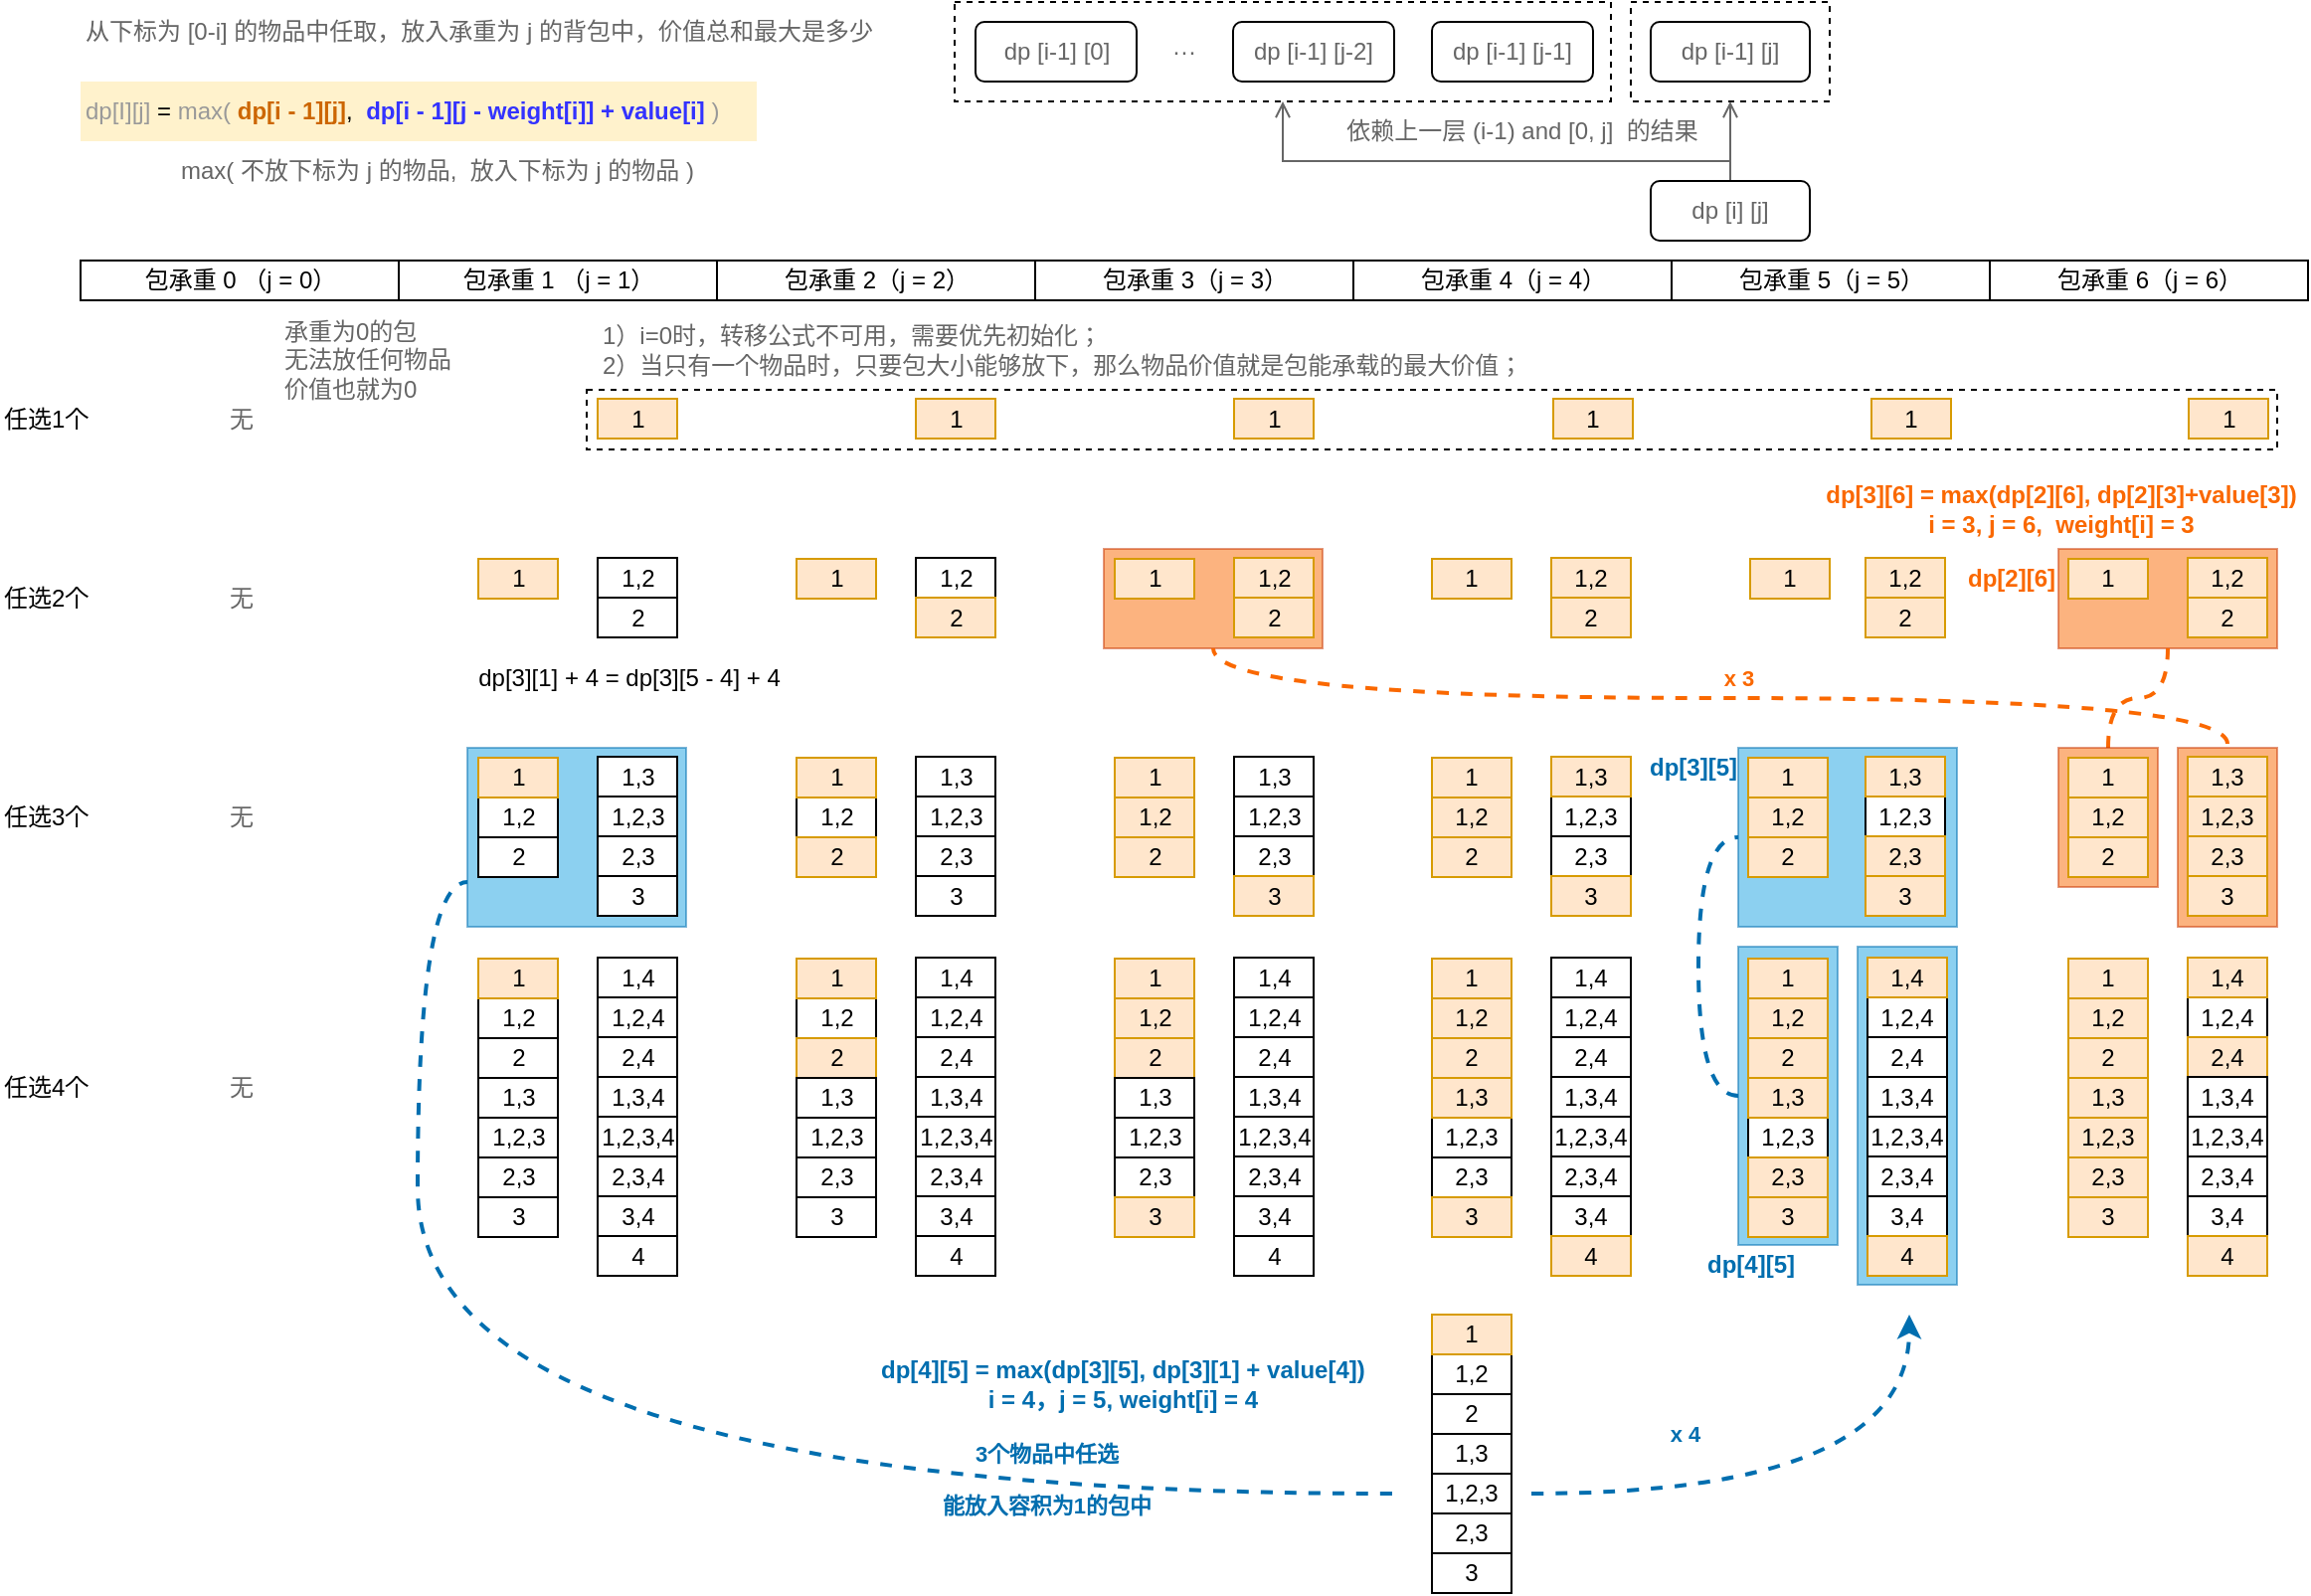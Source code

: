 <mxfile version="20.2.3" type="github">
  <diagram id="vXGA9uWDM5HRdBymqLsh" name="Page-1">
    <mxGraphModel dx="946" dy="-181" grid="1" gridSize="10" guides="1" tooltips="1" connect="1" arrows="1" fold="1" page="1" pageScale="1" pageWidth="1169" pageHeight="827" math="0" shadow="0">
      <root>
        <mxCell id="0" />
        <mxCell id="1" parent="0" />
        <mxCell id="wJCLSvOOjTZyNpcJhrDi-19" value="" style="rounded=0;whiteSpace=wrap;html=1;fontColor=#666666;fillColor=none;dashed=1;" vertex="1" parent="1">
          <mxGeometry x="820" y="840" width="100" height="50" as="geometry" />
        </mxCell>
        <mxCell id="wJCLSvOOjTZyNpcJhrDi-15" value="" style="rounded=0;whiteSpace=wrap;html=1;fontColor=#666666;fillColor=none;dashed=1;" vertex="1" parent="1">
          <mxGeometry x="480" y="840" width="330" height="50" as="geometry" />
        </mxCell>
        <mxCell id="qYEso5ZYe-UhrBeJMv3y-746" value="" style="rounded=0;whiteSpace=wrap;html=1;fillColor=#fa6800;strokeColor=#C73500;opacity=50;fontColor=#000000;" parent="1" vertex="1">
          <mxGeometry x="555" y="1115" width="110" height="50" as="geometry" />
        </mxCell>
        <mxCell id="qYEso5ZYe-UhrBeJMv3y-742" value="" style="rounded=0;whiteSpace=wrap;html=1;fillColor=#fa6800;strokeColor=#C73500;opacity=50;fontColor=#000000;" parent="1" vertex="1">
          <mxGeometry x="1035" y="1115" width="110" height="50" as="geometry" />
        </mxCell>
        <mxCell id="qYEso5ZYe-UhrBeJMv3y-739" value="" style="rounded=0;whiteSpace=wrap;html=1;fillColor=#fa6800;strokeColor=#C73500;opacity=50;fontColor=#000000;" parent="1" vertex="1">
          <mxGeometry x="1095" y="1215" width="50" height="90" as="geometry" />
        </mxCell>
        <mxCell id="qYEso5ZYe-UhrBeJMv3y-744" style="edgeStyle=orthogonalEdgeStyle;curved=1;rounded=0;orthogonalLoop=1;jettySize=auto;html=1;entryX=0.5;entryY=1;entryDx=0;entryDy=0;fontColor=#000000;strokeColor=#FA6800;strokeWidth=2;endArrow=none;endFill=0;dashed=1;" parent="1" source="qYEso5ZYe-UhrBeJMv3y-738" target="qYEso5ZYe-UhrBeJMv3y-742" edge="1">
          <mxGeometry relative="1" as="geometry" />
        </mxCell>
        <mxCell id="qYEso5ZYe-UhrBeJMv3y-738" value="" style="rounded=0;whiteSpace=wrap;html=1;fillColor=#fa6800;strokeColor=#C73500;opacity=50;fontColor=#000000;" parent="1" vertex="1">
          <mxGeometry x="1035" y="1215" width="50" height="70" as="geometry" />
        </mxCell>
        <mxCell id="qYEso5ZYe-UhrBeJMv3y-733" value="" style="rounded=0;whiteSpace=wrap;html=1;fillColor=#1ba1e2;strokeColor=#006EAF;opacity=50;fontColor=#ffffff;" parent="1" vertex="1">
          <mxGeometry x="235" y="1215" width="110" height="90" as="geometry" />
        </mxCell>
        <mxCell id="qYEso5ZYe-UhrBeJMv3y-732" value="" style="rounded=0;whiteSpace=wrap;html=1;fillColor=#1ba1e2;strokeColor=#006EAF;opacity=50;fontColor=#ffffff;" parent="1" vertex="1">
          <mxGeometry x="934" y="1315" width="50" height="170" as="geometry" />
        </mxCell>
        <mxCell id="qYEso5ZYe-UhrBeJMv3y-734" style="edgeStyle=orthogonalEdgeStyle;curved=1;rounded=0;orthogonalLoop=1;jettySize=auto;html=1;entryX=0;entryY=0.5;entryDx=0;entryDy=0;fontColor=#000000;strokeColor=#006EAF;exitX=0;exitY=0.5;exitDx=0;exitDy=0;strokeWidth=2;dashed=1;endArrow=none;endFill=0;" parent="1" source="qYEso5ZYe-UhrBeJMv3y-727" target="qYEso5ZYe-UhrBeJMv3y-726" edge="1">
          <mxGeometry relative="1" as="geometry" />
        </mxCell>
        <mxCell id="qYEso5ZYe-UhrBeJMv3y-727" value="" style="rounded=0;whiteSpace=wrap;html=1;fillColor=#1ba1e2;strokeColor=#006EAF;opacity=50;fontColor=#ffffff;" parent="1" vertex="1">
          <mxGeometry x="874" y="1315" width="50" height="150" as="geometry" />
        </mxCell>
        <mxCell id="qYEso5ZYe-UhrBeJMv3y-726" value="" style="rounded=0;whiteSpace=wrap;html=1;fillColor=#1ba1e2;strokeColor=#006EAF;opacity=50;fontColor=#ffffff;" parent="1" vertex="1">
          <mxGeometry x="874" y="1215" width="110" height="90" as="geometry" />
        </mxCell>
        <mxCell id="qYEso5ZYe-UhrBeJMv3y-509" value="1" style="rounded=0;whiteSpace=wrap;html=1;fillColor=#ffe6cc;strokeColor=#d79b00;" parent="1" vertex="1">
          <mxGeometry x="300.5" y="1039.5" width="40" height="20" as="geometry" />
        </mxCell>
        <mxCell id="qYEso5ZYe-UhrBeJMv3y-510" value="1,2" style="rounded=0;whiteSpace=wrap;html=1;" parent="1" vertex="1">
          <mxGeometry x="300.5" y="1119.5" width="40" height="20" as="geometry" />
        </mxCell>
        <mxCell id="qYEso5ZYe-UhrBeJMv3y-511" value="2" style="rounded=0;whiteSpace=wrap;html=1;" parent="1" vertex="1">
          <mxGeometry x="300.5" y="1139.5" width="40" height="20" as="geometry" />
        </mxCell>
        <mxCell id="qYEso5ZYe-UhrBeJMv3y-519" value="1" style="rounded=0;whiteSpace=wrap;html=1;fillColor=#ffe6cc;strokeColor=#d79b00;" parent="1" vertex="1">
          <mxGeometry x="240.5" y="1120" width="40" height="20" as="geometry" />
        </mxCell>
        <mxCell id="qYEso5ZYe-UhrBeJMv3y-526" value="1,2" style="rounded=0;whiteSpace=wrap;html=1;" parent="1" vertex="1">
          <mxGeometry x="240.5" y="1240" width="40" height="20" as="geometry" />
        </mxCell>
        <mxCell id="qYEso5ZYe-UhrBeJMv3y-527" value="2" style="rounded=0;whiteSpace=wrap;html=1;" parent="1" vertex="1">
          <mxGeometry x="240.5" y="1260" width="40" height="20" as="geometry" />
        </mxCell>
        <mxCell id="qYEso5ZYe-UhrBeJMv3y-528" value="1" style="rounded=0;whiteSpace=wrap;html=1;fillColor=#ffe6cc;strokeColor=#d79b00;" parent="1" vertex="1">
          <mxGeometry x="240.5" y="1220" width="40" height="20" as="geometry" />
        </mxCell>
        <mxCell id="qYEso5ZYe-UhrBeJMv3y-530" value="1,2,3" style="rounded=0;whiteSpace=wrap;html=1;" parent="1" vertex="1">
          <mxGeometry x="300.5" y="1239.5" width="40" height="20" as="geometry" />
        </mxCell>
        <mxCell id="qYEso5ZYe-UhrBeJMv3y-531" value="2,3" style="rounded=0;whiteSpace=wrap;html=1;" parent="1" vertex="1">
          <mxGeometry x="300.5" y="1259.5" width="40" height="20" as="geometry" />
        </mxCell>
        <mxCell id="qYEso5ZYe-UhrBeJMv3y-532" value="1,3" style="rounded=0;whiteSpace=wrap;html=1;" parent="1" vertex="1">
          <mxGeometry x="300.5" y="1219.5" width="40" height="20" as="geometry" />
        </mxCell>
        <mxCell id="qYEso5ZYe-UhrBeJMv3y-533" value="3" style="rounded=0;whiteSpace=wrap;html=1;" parent="1" vertex="1">
          <mxGeometry x="300.5" y="1279.5" width="40" height="20" as="geometry" />
        </mxCell>
        <mxCell id="qYEso5ZYe-UhrBeJMv3y-534" value="1,2" style="rounded=0;whiteSpace=wrap;html=1;" parent="1" vertex="1">
          <mxGeometry x="240.5" y="1341" width="40" height="20" as="geometry" />
        </mxCell>
        <mxCell id="qYEso5ZYe-UhrBeJMv3y-535" value="2" style="rounded=0;whiteSpace=wrap;html=1;" parent="1" vertex="1">
          <mxGeometry x="240.5" y="1361" width="40" height="20" as="geometry" />
        </mxCell>
        <mxCell id="qYEso5ZYe-UhrBeJMv3y-536" value="1" style="rounded=0;whiteSpace=wrap;html=1;fillColor=#ffe6cc;strokeColor=#d79b00;" parent="1" vertex="1">
          <mxGeometry x="240.5" y="1321" width="40" height="20" as="geometry" />
        </mxCell>
        <mxCell id="qYEso5ZYe-UhrBeJMv3y-537" value="1,2,3" style="rounded=0;whiteSpace=wrap;html=1;" parent="1" vertex="1">
          <mxGeometry x="240.5" y="1401" width="40" height="20" as="geometry" />
        </mxCell>
        <mxCell id="qYEso5ZYe-UhrBeJMv3y-538" value="2,3" style="rounded=0;whiteSpace=wrap;html=1;" parent="1" vertex="1">
          <mxGeometry x="240.5" y="1421" width="40" height="20" as="geometry" />
        </mxCell>
        <mxCell id="qYEso5ZYe-UhrBeJMv3y-539" value="1,3" style="rounded=0;whiteSpace=wrap;html=1;" parent="1" vertex="1">
          <mxGeometry x="240.5" y="1381" width="40" height="20" as="geometry" />
        </mxCell>
        <mxCell id="qYEso5ZYe-UhrBeJMv3y-540" value="3" style="rounded=0;whiteSpace=wrap;html=1;" parent="1" vertex="1">
          <mxGeometry x="240.5" y="1441" width="40" height="20" as="geometry" />
        </mxCell>
        <mxCell id="qYEso5ZYe-UhrBeJMv3y-541" value="1,2,4" style="rounded=0;whiteSpace=wrap;html=1;" parent="1" vertex="1">
          <mxGeometry x="300.5" y="1340.5" width="40" height="20" as="geometry" />
        </mxCell>
        <mxCell id="qYEso5ZYe-UhrBeJMv3y-542" value="2,4" style="rounded=0;whiteSpace=wrap;html=1;" parent="1" vertex="1">
          <mxGeometry x="300.5" y="1360.5" width="40" height="20" as="geometry" />
        </mxCell>
        <mxCell id="qYEso5ZYe-UhrBeJMv3y-543" value="1,4" style="rounded=0;whiteSpace=wrap;html=1;" parent="1" vertex="1">
          <mxGeometry x="300.5" y="1320.5" width="40" height="20" as="geometry" />
        </mxCell>
        <mxCell id="qYEso5ZYe-UhrBeJMv3y-544" value="1,2,3,4" style="rounded=0;whiteSpace=wrap;html=1;" parent="1" vertex="1">
          <mxGeometry x="300.5" y="1400.5" width="40" height="20" as="geometry" />
        </mxCell>
        <mxCell id="qYEso5ZYe-UhrBeJMv3y-545" value="2,3,4" style="rounded=0;whiteSpace=wrap;html=1;" parent="1" vertex="1">
          <mxGeometry x="300.5" y="1420.5" width="40" height="20" as="geometry" />
        </mxCell>
        <mxCell id="qYEso5ZYe-UhrBeJMv3y-546" value="1,3,4" style="rounded=0;whiteSpace=wrap;html=1;" parent="1" vertex="1">
          <mxGeometry x="300.5" y="1380.5" width="40" height="20" as="geometry" />
        </mxCell>
        <mxCell id="qYEso5ZYe-UhrBeJMv3y-547" value="3,4" style="rounded=0;whiteSpace=wrap;html=1;" parent="1" vertex="1">
          <mxGeometry x="300.5" y="1440.5" width="40" height="20" as="geometry" />
        </mxCell>
        <mxCell id="qYEso5ZYe-UhrBeJMv3y-548" value="4" style="rounded=0;whiteSpace=wrap;html=1;" parent="1" vertex="1">
          <mxGeometry x="300.5" y="1460.5" width="40" height="20" as="geometry" />
        </mxCell>
        <mxCell id="qYEso5ZYe-UhrBeJMv3y-549" value="1" style="rounded=0;whiteSpace=wrap;html=1;fillColor=#ffe6cc;strokeColor=#d79b00;" parent="1" vertex="1">
          <mxGeometry x="460.5" y="1039.5" width="40" height="20" as="geometry" />
        </mxCell>
        <mxCell id="qYEso5ZYe-UhrBeJMv3y-550" value="1,2" style="rounded=0;whiteSpace=wrap;html=1;" parent="1" vertex="1">
          <mxGeometry x="460.5" y="1119.5" width="40" height="20" as="geometry" />
        </mxCell>
        <mxCell id="qYEso5ZYe-UhrBeJMv3y-551" value="2" style="rounded=0;whiteSpace=wrap;html=1;fillColor=#ffe6cc;strokeColor=#d79b00;" parent="1" vertex="1">
          <mxGeometry x="460.5" y="1139.5" width="40" height="20" as="geometry" />
        </mxCell>
        <mxCell id="qYEso5ZYe-UhrBeJMv3y-552" value="1" style="rounded=0;whiteSpace=wrap;html=1;fillColor=#ffe6cc;strokeColor=#d79b00;" parent="1" vertex="1">
          <mxGeometry x="400.5" y="1120" width="40" height="20" as="geometry" />
        </mxCell>
        <mxCell id="qYEso5ZYe-UhrBeJMv3y-553" value="1,2" style="rounded=0;whiteSpace=wrap;html=1;" parent="1" vertex="1">
          <mxGeometry x="400.5" y="1240" width="40" height="20" as="geometry" />
        </mxCell>
        <mxCell id="qYEso5ZYe-UhrBeJMv3y-554" value="2" style="rounded=0;whiteSpace=wrap;html=1;fillColor=#ffe6cc;strokeColor=#d79b00;" parent="1" vertex="1">
          <mxGeometry x="400.5" y="1260" width="40" height="20" as="geometry" />
        </mxCell>
        <mxCell id="qYEso5ZYe-UhrBeJMv3y-555" value="1" style="rounded=0;whiteSpace=wrap;html=1;fillColor=#ffe6cc;strokeColor=#d79b00;" parent="1" vertex="1">
          <mxGeometry x="400.5" y="1220" width="40" height="20" as="geometry" />
        </mxCell>
        <mxCell id="qYEso5ZYe-UhrBeJMv3y-556" value="1,2,3" style="rounded=0;whiteSpace=wrap;html=1;" parent="1" vertex="1">
          <mxGeometry x="460.5" y="1239.5" width="40" height="20" as="geometry" />
        </mxCell>
        <mxCell id="qYEso5ZYe-UhrBeJMv3y-557" value="2,3" style="rounded=0;whiteSpace=wrap;html=1;" parent="1" vertex="1">
          <mxGeometry x="460.5" y="1259.5" width="40" height="20" as="geometry" />
        </mxCell>
        <mxCell id="qYEso5ZYe-UhrBeJMv3y-558" value="1,3" style="rounded=0;whiteSpace=wrap;html=1;" parent="1" vertex="1">
          <mxGeometry x="460.5" y="1219.5" width="40" height="20" as="geometry" />
        </mxCell>
        <mxCell id="qYEso5ZYe-UhrBeJMv3y-559" value="3" style="rounded=0;whiteSpace=wrap;html=1;" parent="1" vertex="1">
          <mxGeometry x="460.5" y="1279.5" width="40" height="20" as="geometry" />
        </mxCell>
        <mxCell id="qYEso5ZYe-UhrBeJMv3y-560" value="1,2" style="rounded=0;whiteSpace=wrap;html=1;" parent="1" vertex="1">
          <mxGeometry x="400.5" y="1341" width="40" height="20" as="geometry" />
        </mxCell>
        <mxCell id="qYEso5ZYe-UhrBeJMv3y-561" value="2" style="rounded=0;whiteSpace=wrap;html=1;fillColor=#ffe6cc;strokeColor=#d79b00;" parent="1" vertex="1">
          <mxGeometry x="400.5" y="1361" width="40" height="20" as="geometry" />
        </mxCell>
        <mxCell id="qYEso5ZYe-UhrBeJMv3y-562" value="1" style="rounded=0;whiteSpace=wrap;html=1;fillColor=#ffe6cc;strokeColor=#d79b00;" parent="1" vertex="1">
          <mxGeometry x="400.5" y="1321" width="40" height="20" as="geometry" />
        </mxCell>
        <mxCell id="qYEso5ZYe-UhrBeJMv3y-563" value="1,2,3" style="rounded=0;whiteSpace=wrap;html=1;" parent="1" vertex="1">
          <mxGeometry x="400.5" y="1401" width="40" height="20" as="geometry" />
        </mxCell>
        <mxCell id="qYEso5ZYe-UhrBeJMv3y-564" value="2,3" style="rounded=0;whiteSpace=wrap;html=1;" parent="1" vertex="1">
          <mxGeometry x="400.5" y="1421" width="40" height="20" as="geometry" />
        </mxCell>
        <mxCell id="qYEso5ZYe-UhrBeJMv3y-565" value="1,3" style="rounded=0;whiteSpace=wrap;html=1;" parent="1" vertex="1">
          <mxGeometry x="400.5" y="1381" width="40" height="20" as="geometry" />
        </mxCell>
        <mxCell id="qYEso5ZYe-UhrBeJMv3y-566" value="3" style="rounded=0;whiteSpace=wrap;html=1;" parent="1" vertex="1">
          <mxGeometry x="400.5" y="1441" width="40" height="20" as="geometry" />
        </mxCell>
        <mxCell id="qYEso5ZYe-UhrBeJMv3y-567" value="1,2,4" style="rounded=0;whiteSpace=wrap;html=1;" parent="1" vertex="1">
          <mxGeometry x="460.5" y="1340.5" width="40" height="20" as="geometry" />
        </mxCell>
        <mxCell id="qYEso5ZYe-UhrBeJMv3y-568" value="2,4" style="rounded=0;whiteSpace=wrap;html=1;" parent="1" vertex="1">
          <mxGeometry x="460.5" y="1360.5" width="40" height="20" as="geometry" />
        </mxCell>
        <mxCell id="qYEso5ZYe-UhrBeJMv3y-569" value="1,4" style="rounded=0;whiteSpace=wrap;html=1;" parent="1" vertex="1">
          <mxGeometry x="460.5" y="1320.5" width="40" height="20" as="geometry" />
        </mxCell>
        <mxCell id="qYEso5ZYe-UhrBeJMv3y-570" value="1,2,3,4" style="rounded=0;whiteSpace=wrap;html=1;" parent="1" vertex="1">
          <mxGeometry x="460.5" y="1400.5" width="40" height="20" as="geometry" />
        </mxCell>
        <mxCell id="qYEso5ZYe-UhrBeJMv3y-571" value="2,3,4" style="rounded=0;whiteSpace=wrap;html=1;" parent="1" vertex="1">
          <mxGeometry x="460.5" y="1420.5" width="40" height="20" as="geometry" />
        </mxCell>
        <mxCell id="qYEso5ZYe-UhrBeJMv3y-572" value="1,3,4" style="rounded=0;whiteSpace=wrap;html=1;" parent="1" vertex="1">
          <mxGeometry x="460.5" y="1380.5" width="40" height="20" as="geometry" />
        </mxCell>
        <mxCell id="qYEso5ZYe-UhrBeJMv3y-573" value="3,4" style="rounded=0;whiteSpace=wrap;html=1;" parent="1" vertex="1">
          <mxGeometry x="460.5" y="1440.5" width="40" height="20" as="geometry" />
        </mxCell>
        <mxCell id="qYEso5ZYe-UhrBeJMv3y-574" value="4" style="rounded=0;whiteSpace=wrap;html=1;" parent="1" vertex="1">
          <mxGeometry x="460.5" y="1460.5" width="40" height="20" as="geometry" />
        </mxCell>
        <mxCell id="qYEso5ZYe-UhrBeJMv3y-575" value="1" style="rounded=0;whiteSpace=wrap;html=1;fillColor=#ffe6cc;strokeColor=#d79b00;" parent="1" vertex="1">
          <mxGeometry x="620.5" y="1039.5" width="40" height="20" as="geometry" />
        </mxCell>
        <mxCell id="qYEso5ZYe-UhrBeJMv3y-576" value="1,2" style="rounded=0;whiteSpace=wrap;html=1;fillColor=#ffe6cc;strokeColor=#d79b00;" parent="1" vertex="1">
          <mxGeometry x="620.5" y="1119.5" width="40" height="20" as="geometry" />
        </mxCell>
        <mxCell id="qYEso5ZYe-UhrBeJMv3y-577" value="2" style="rounded=0;whiteSpace=wrap;html=1;fillColor=#ffe6cc;strokeColor=#d79b00;" parent="1" vertex="1">
          <mxGeometry x="620.5" y="1139.5" width="40" height="20" as="geometry" />
        </mxCell>
        <mxCell id="qYEso5ZYe-UhrBeJMv3y-578" value="1" style="rounded=0;whiteSpace=wrap;html=1;fillColor=#ffe6cc;strokeColor=#d79b00;" parent="1" vertex="1">
          <mxGeometry x="560.5" y="1120" width="40" height="20" as="geometry" />
        </mxCell>
        <mxCell id="qYEso5ZYe-UhrBeJMv3y-579" value="1,2" style="rounded=0;whiteSpace=wrap;html=1;fillColor=#ffe6cc;strokeColor=#d79b00;" parent="1" vertex="1">
          <mxGeometry x="560.5" y="1240" width="40" height="20" as="geometry" />
        </mxCell>
        <mxCell id="qYEso5ZYe-UhrBeJMv3y-580" value="2" style="rounded=0;whiteSpace=wrap;html=1;fillColor=#ffe6cc;strokeColor=#d79b00;" parent="1" vertex="1">
          <mxGeometry x="560.5" y="1260" width="40" height="20" as="geometry" />
        </mxCell>
        <mxCell id="qYEso5ZYe-UhrBeJMv3y-581" value="1" style="rounded=0;whiteSpace=wrap;html=1;fillColor=#ffe6cc;strokeColor=#d79b00;" parent="1" vertex="1">
          <mxGeometry x="560.5" y="1220" width="40" height="20" as="geometry" />
        </mxCell>
        <mxCell id="qYEso5ZYe-UhrBeJMv3y-582" value="1,2,3" style="rounded=0;whiteSpace=wrap;html=1;" parent="1" vertex="1">
          <mxGeometry x="620.5" y="1239.5" width="40" height="20" as="geometry" />
        </mxCell>
        <mxCell id="qYEso5ZYe-UhrBeJMv3y-583" value="2,3" style="rounded=0;whiteSpace=wrap;html=1;" parent="1" vertex="1">
          <mxGeometry x="620.5" y="1259.5" width="40" height="20" as="geometry" />
        </mxCell>
        <mxCell id="qYEso5ZYe-UhrBeJMv3y-584" value="1,3" style="rounded=0;whiteSpace=wrap;html=1;" parent="1" vertex="1">
          <mxGeometry x="620.5" y="1219.5" width="40" height="20" as="geometry" />
        </mxCell>
        <mxCell id="qYEso5ZYe-UhrBeJMv3y-585" value="3" style="rounded=0;whiteSpace=wrap;html=1;fillColor=#ffe6cc;strokeColor=#d79b00;" parent="1" vertex="1">
          <mxGeometry x="620.5" y="1279.5" width="40" height="20" as="geometry" />
        </mxCell>
        <mxCell id="qYEso5ZYe-UhrBeJMv3y-586" value="1,2" style="rounded=0;whiteSpace=wrap;html=1;fillColor=#ffe6cc;strokeColor=#d79b00;" parent="1" vertex="1">
          <mxGeometry x="560.5" y="1341" width="40" height="20" as="geometry" />
        </mxCell>
        <mxCell id="qYEso5ZYe-UhrBeJMv3y-587" value="2" style="rounded=0;whiteSpace=wrap;html=1;fillColor=#ffe6cc;strokeColor=#d79b00;" parent="1" vertex="1">
          <mxGeometry x="560.5" y="1361" width="40" height="20" as="geometry" />
        </mxCell>
        <mxCell id="qYEso5ZYe-UhrBeJMv3y-588" value="1" style="rounded=0;whiteSpace=wrap;html=1;fillColor=#ffe6cc;strokeColor=#d79b00;" parent="1" vertex="1">
          <mxGeometry x="560.5" y="1321" width="40" height="20" as="geometry" />
        </mxCell>
        <mxCell id="qYEso5ZYe-UhrBeJMv3y-589" value="1,2,3" style="rounded=0;whiteSpace=wrap;html=1;" parent="1" vertex="1">
          <mxGeometry x="560.5" y="1401" width="40" height="20" as="geometry" />
        </mxCell>
        <mxCell id="qYEso5ZYe-UhrBeJMv3y-590" value="2,3" style="rounded=0;whiteSpace=wrap;html=1;" parent="1" vertex="1">
          <mxGeometry x="560.5" y="1421" width="40" height="20" as="geometry" />
        </mxCell>
        <mxCell id="qYEso5ZYe-UhrBeJMv3y-591" value="1,3" style="rounded=0;whiteSpace=wrap;html=1;" parent="1" vertex="1">
          <mxGeometry x="560.5" y="1381" width="40" height="20" as="geometry" />
        </mxCell>
        <mxCell id="qYEso5ZYe-UhrBeJMv3y-592" value="3" style="rounded=0;whiteSpace=wrap;html=1;fillColor=#ffe6cc;strokeColor=#d79b00;" parent="1" vertex="1">
          <mxGeometry x="560.5" y="1441" width="40" height="20" as="geometry" />
        </mxCell>
        <mxCell id="qYEso5ZYe-UhrBeJMv3y-593" value="1,2,4" style="rounded=0;whiteSpace=wrap;html=1;" parent="1" vertex="1">
          <mxGeometry x="620.5" y="1340.5" width="40" height="20" as="geometry" />
        </mxCell>
        <mxCell id="qYEso5ZYe-UhrBeJMv3y-594" value="2,4" style="rounded=0;whiteSpace=wrap;html=1;" parent="1" vertex="1">
          <mxGeometry x="620.5" y="1360.5" width="40" height="20" as="geometry" />
        </mxCell>
        <mxCell id="qYEso5ZYe-UhrBeJMv3y-595" value="1,4" style="rounded=0;whiteSpace=wrap;html=1;" parent="1" vertex="1">
          <mxGeometry x="620.5" y="1320.5" width="40" height="20" as="geometry" />
        </mxCell>
        <mxCell id="qYEso5ZYe-UhrBeJMv3y-596" value="1,2,3,4" style="rounded=0;whiteSpace=wrap;html=1;" parent="1" vertex="1">
          <mxGeometry x="620.5" y="1400.5" width="40" height="20" as="geometry" />
        </mxCell>
        <mxCell id="qYEso5ZYe-UhrBeJMv3y-597" value="2,3,4" style="rounded=0;whiteSpace=wrap;html=1;" parent="1" vertex="1">
          <mxGeometry x="620.5" y="1420.5" width="40" height="20" as="geometry" />
        </mxCell>
        <mxCell id="qYEso5ZYe-UhrBeJMv3y-598" value="1,3,4" style="rounded=0;whiteSpace=wrap;html=1;" parent="1" vertex="1">
          <mxGeometry x="620.5" y="1380.5" width="40" height="20" as="geometry" />
        </mxCell>
        <mxCell id="qYEso5ZYe-UhrBeJMv3y-599" value="3,4" style="rounded=0;whiteSpace=wrap;html=1;" parent="1" vertex="1">
          <mxGeometry x="620.5" y="1440.5" width="40" height="20" as="geometry" />
        </mxCell>
        <mxCell id="qYEso5ZYe-UhrBeJMv3y-600" value="4" style="rounded=0;whiteSpace=wrap;html=1;" parent="1" vertex="1">
          <mxGeometry x="620.5" y="1460.5" width="40" height="20" as="geometry" />
        </mxCell>
        <mxCell id="qYEso5ZYe-UhrBeJMv3y-601" value="1" style="rounded=0;whiteSpace=wrap;html=1;fillColor=#ffe6cc;strokeColor=#d79b00;" parent="1" vertex="1">
          <mxGeometry x="781" y="1039.5" width="40" height="20" as="geometry" />
        </mxCell>
        <mxCell id="qYEso5ZYe-UhrBeJMv3y-602" value="1,2" style="rounded=0;whiteSpace=wrap;html=1;fillColor=#ffe6cc;strokeColor=#d79b00;" parent="1" vertex="1">
          <mxGeometry x="780" y="1119.5" width="40" height="20" as="geometry" />
        </mxCell>
        <mxCell id="qYEso5ZYe-UhrBeJMv3y-603" value="2" style="rounded=0;whiteSpace=wrap;html=1;fillColor=#ffe6cc;strokeColor=#d79b00;" parent="1" vertex="1">
          <mxGeometry x="780" y="1139.5" width="40" height="20" as="geometry" />
        </mxCell>
        <mxCell id="qYEso5ZYe-UhrBeJMv3y-604" value="1" style="rounded=0;whiteSpace=wrap;html=1;fillColor=#ffe6cc;strokeColor=#d79b00;" parent="1" vertex="1">
          <mxGeometry x="720" y="1120" width="40" height="20" as="geometry" />
        </mxCell>
        <mxCell id="qYEso5ZYe-UhrBeJMv3y-605" value="1,2" style="rounded=0;whiteSpace=wrap;html=1;fillColor=#ffe6cc;strokeColor=#d79b00;" parent="1" vertex="1">
          <mxGeometry x="720" y="1240" width="40" height="20" as="geometry" />
        </mxCell>
        <mxCell id="qYEso5ZYe-UhrBeJMv3y-606" value="2" style="rounded=0;whiteSpace=wrap;html=1;fillColor=#ffe6cc;strokeColor=#d79b00;" parent="1" vertex="1">
          <mxGeometry x="720" y="1260" width="40" height="20" as="geometry" />
        </mxCell>
        <mxCell id="qYEso5ZYe-UhrBeJMv3y-607" value="1" style="rounded=0;whiteSpace=wrap;html=1;fillColor=#ffe6cc;strokeColor=#d79b00;" parent="1" vertex="1">
          <mxGeometry x="720" y="1220" width="40" height="20" as="geometry" />
        </mxCell>
        <mxCell id="qYEso5ZYe-UhrBeJMv3y-608" value="1,2,3" style="rounded=0;whiteSpace=wrap;html=1;" parent="1" vertex="1">
          <mxGeometry x="780" y="1239.5" width="40" height="20" as="geometry" />
        </mxCell>
        <mxCell id="qYEso5ZYe-UhrBeJMv3y-609" value="2,3" style="rounded=0;whiteSpace=wrap;html=1;" parent="1" vertex="1">
          <mxGeometry x="780" y="1259.5" width="40" height="20" as="geometry" />
        </mxCell>
        <mxCell id="qYEso5ZYe-UhrBeJMv3y-610" value="1,3" style="rounded=0;whiteSpace=wrap;html=1;fillColor=#ffe6cc;strokeColor=#d79b00;" parent="1" vertex="1">
          <mxGeometry x="780" y="1219.5" width="40" height="20" as="geometry" />
        </mxCell>
        <mxCell id="qYEso5ZYe-UhrBeJMv3y-611" value="3" style="rounded=0;whiteSpace=wrap;html=1;fillColor=#ffe6cc;strokeColor=#d79b00;" parent="1" vertex="1">
          <mxGeometry x="780" y="1279.5" width="40" height="20" as="geometry" />
        </mxCell>
        <mxCell id="qYEso5ZYe-UhrBeJMv3y-612" value="1,2" style="rounded=0;whiteSpace=wrap;html=1;fillColor=#ffe6cc;strokeColor=#d79b00;" parent="1" vertex="1">
          <mxGeometry x="720" y="1341" width="40" height="20" as="geometry" />
        </mxCell>
        <mxCell id="qYEso5ZYe-UhrBeJMv3y-613" value="2" style="rounded=0;whiteSpace=wrap;html=1;fillColor=#ffe6cc;strokeColor=#d79b00;" parent="1" vertex="1">
          <mxGeometry x="720" y="1361" width="40" height="20" as="geometry" />
        </mxCell>
        <mxCell id="qYEso5ZYe-UhrBeJMv3y-614" value="1" style="rounded=0;whiteSpace=wrap;html=1;fillColor=#ffe6cc;strokeColor=#d79b00;" parent="1" vertex="1">
          <mxGeometry x="720" y="1321" width="40" height="20" as="geometry" />
        </mxCell>
        <mxCell id="qYEso5ZYe-UhrBeJMv3y-615" value="1,2,3" style="rounded=0;whiteSpace=wrap;html=1;" parent="1" vertex="1">
          <mxGeometry x="720" y="1401" width="40" height="20" as="geometry" />
        </mxCell>
        <mxCell id="qYEso5ZYe-UhrBeJMv3y-616" value="2,3" style="rounded=0;whiteSpace=wrap;html=1;" parent="1" vertex="1">
          <mxGeometry x="720" y="1421" width="40" height="20" as="geometry" />
        </mxCell>
        <mxCell id="qYEso5ZYe-UhrBeJMv3y-617" value="1,3" style="rounded=0;whiteSpace=wrap;html=1;fillColor=#ffe6cc;strokeColor=#d79b00;" parent="1" vertex="1">
          <mxGeometry x="720" y="1381" width="40" height="20" as="geometry" />
        </mxCell>
        <mxCell id="qYEso5ZYe-UhrBeJMv3y-618" value="3" style="rounded=0;whiteSpace=wrap;html=1;fillColor=#ffe6cc;strokeColor=#d79b00;" parent="1" vertex="1">
          <mxGeometry x="720" y="1441" width="40" height="20" as="geometry" />
        </mxCell>
        <mxCell id="qYEso5ZYe-UhrBeJMv3y-619" value="1,2,4" style="rounded=0;whiteSpace=wrap;html=1;" parent="1" vertex="1">
          <mxGeometry x="780" y="1340.5" width="40" height="20" as="geometry" />
        </mxCell>
        <mxCell id="qYEso5ZYe-UhrBeJMv3y-620" value="2,4" style="rounded=0;whiteSpace=wrap;html=1;" parent="1" vertex="1">
          <mxGeometry x="780" y="1360.5" width="40" height="20" as="geometry" />
        </mxCell>
        <mxCell id="qYEso5ZYe-UhrBeJMv3y-621" value="1,4" style="rounded=0;whiteSpace=wrap;html=1;" parent="1" vertex="1">
          <mxGeometry x="780" y="1320.5" width="40" height="20" as="geometry" />
        </mxCell>
        <mxCell id="qYEso5ZYe-UhrBeJMv3y-622" value="1,2,3,4" style="rounded=0;whiteSpace=wrap;html=1;" parent="1" vertex="1">
          <mxGeometry x="780" y="1400.5" width="40" height="20" as="geometry" />
        </mxCell>
        <mxCell id="qYEso5ZYe-UhrBeJMv3y-623" value="2,3,4" style="rounded=0;whiteSpace=wrap;html=1;" parent="1" vertex="1">
          <mxGeometry x="780" y="1420.5" width="40" height="20" as="geometry" />
        </mxCell>
        <mxCell id="qYEso5ZYe-UhrBeJMv3y-624" value="1,3,4" style="rounded=0;whiteSpace=wrap;html=1;" parent="1" vertex="1">
          <mxGeometry x="780" y="1380.5" width="40" height="20" as="geometry" />
        </mxCell>
        <mxCell id="qYEso5ZYe-UhrBeJMv3y-625" value="3,4" style="rounded=0;whiteSpace=wrap;html=1;" parent="1" vertex="1">
          <mxGeometry x="780" y="1440.5" width="40" height="20" as="geometry" />
        </mxCell>
        <mxCell id="qYEso5ZYe-UhrBeJMv3y-626" value="4" style="rounded=0;whiteSpace=wrap;html=1;fillColor=#ffe6cc;strokeColor=#d79b00;" parent="1" vertex="1">
          <mxGeometry x="780" y="1460.5" width="40" height="20" as="geometry" />
        </mxCell>
        <mxCell id="qYEso5ZYe-UhrBeJMv3y-627" value="1" style="rounded=0;whiteSpace=wrap;html=1;fillColor=#ffe6cc;strokeColor=#d79b00;" parent="1" vertex="1">
          <mxGeometry x="941" y="1039.5" width="40" height="20" as="geometry" />
        </mxCell>
        <mxCell id="qYEso5ZYe-UhrBeJMv3y-628" value="1,2" style="rounded=0;whiteSpace=wrap;html=1;fillColor=#ffe6cc;strokeColor=#d79b00;" parent="1" vertex="1">
          <mxGeometry x="938" y="1119.5" width="40" height="20" as="geometry" />
        </mxCell>
        <mxCell id="qYEso5ZYe-UhrBeJMv3y-629" value="2" style="rounded=0;whiteSpace=wrap;html=1;fillColor=#ffe6cc;strokeColor=#d79b00;" parent="1" vertex="1">
          <mxGeometry x="938" y="1139.5" width="40" height="20" as="geometry" />
        </mxCell>
        <mxCell id="qYEso5ZYe-UhrBeJMv3y-630" value="1" style="rounded=0;whiteSpace=wrap;html=1;fillColor=#ffe6cc;strokeColor=#d79b00;" parent="1" vertex="1">
          <mxGeometry x="880" y="1120" width="40" height="20" as="geometry" />
        </mxCell>
        <mxCell id="qYEso5ZYe-UhrBeJMv3y-631" value="1,2" style="rounded=0;whiteSpace=wrap;html=1;fillColor=#ffe6cc;strokeColor=#d79b00;" parent="1" vertex="1">
          <mxGeometry x="879" y="1240" width="40" height="20" as="geometry" />
        </mxCell>
        <mxCell id="qYEso5ZYe-UhrBeJMv3y-632" value="2" style="rounded=0;whiteSpace=wrap;html=1;fillColor=#ffe6cc;strokeColor=#d79b00;" parent="1" vertex="1">
          <mxGeometry x="879" y="1260" width="40" height="20" as="geometry" />
        </mxCell>
        <mxCell id="qYEso5ZYe-UhrBeJMv3y-633" value="1" style="rounded=0;whiteSpace=wrap;html=1;fillColor=#ffe6cc;strokeColor=#d79b00;" parent="1" vertex="1">
          <mxGeometry x="879" y="1220" width="40" height="20" as="geometry" />
        </mxCell>
        <mxCell id="qYEso5ZYe-UhrBeJMv3y-634" value="1,2,3" style="rounded=0;whiteSpace=wrap;html=1;" parent="1" vertex="1">
          <mxGeometry x="938" y="1239.5" width="40" height="20" as="geometry" />
        </mxCell>
        <mxCell id="qYEso5ZYe-UhrBeJMv3y-635" value="2,3" style="rounded=0;whiteSpace=wrap;html=1;fillColor=#ffe6cc;strokeColor=#d79b00;" parent="1" vertex="1">
          <mxGeometry x="938" y="1259.5" width="40" height="20" as="geometry" />
        </mxCell>
        <mxCell id="qYEso5ZYe-UhrBeJMv3y-636" value="1,3" style="rounded=0;whiteSpace=wrap;html=1;fillColor=#ffe6cc;strokeColor=#d79b00;" parent="1" vertex="1">
          <mxGeometry x="938" y="1219.5" width="40" height="20" as="geometry" />
        </mxCell>
        <mxCell id="qYEso5ZYe-UhrBeJMv3y-637" value="3" style="rounded=0;whiteSpace=wrap;html=1;fillColor=#ffe6cc;strokeColor=#d79b00;" parent="1" vertex="1">
          <mxGeometry x="938" y="1279.5" width="40" height="20" as="geometry" />
        </mxCell>
        <mxCell id="qYEso5ZYe-UhrBeJMv3y-638" value="1,2" style="rounded=0;whiteSpace=wrap;html=1;fillColor=#ffe6cc;strokeColor=#d79b00;" parent="1" vertex="1">
          <mxGeometry x="879" y="1341" width="40" height="20" as="geometry" />
        </mxCell>
        <mxCell id="qYEso5ZYe-UhrBeJMv3y-639" value="2" style="rounded=0;whiteSpace=wrap;html=1;fillColor=#ffe6cc;strokeColor=#d79b00;" parent="1" vertex="1">
          <mxGeometry x="879" y="1361" width="40" height="20" as="geometry" />
        </mxCell>
        <mxCell id="qYEso5ZYe-UhrBeJMv3y-640" value="1" style="rounded=0;whiteSpace=wrap;html=1;fillColor=#ffe6cc;strokeColor=#d79b00;" parent="1" vertex="1">
          <mxGeometry x="879" y="1321" width="40" height="20" as="geometry" />
        </mxCell>
        <mxCell id="qYEso5ZYe-UhrBeJMv3y-641" value="1,2,3" style="rounded=0;whiteSpace=wrap;html=1;" parent="1" vertex="1">
          <mxGeometry x="879" y="1401" width="40" height="20" as="geometry" />
        </mxCell>
        <mxCell id="qYEso5ZYe-UhrBeJMv3y-642" value="2,3" style="rounded=0;whiteSpace=wrap;html=1;fillColor=#ffe6cc;strokeColor=#d79b00;" parent="1" vertex="1">
          <mxGeometry x="879" y="1421" width="40" height="20" as="geometry" />
        </mxCell>
        <mxCell id="qYEso5ZYe-UhrBeJMv3y-643" value="1,3" style="rounded=0;whiteSpace=wrap;html=1;fillColor=#ffe6cc;strokeColor=#d79b00;" parent="1" vertex="1">
          <mxGeometry x="879" y="1381" width="40" height="20" as="geometry" />
        </mxCell>
        <mxCell id="qYEso5ZYe-UhrBeJMv3y-644" value="3" style="rounded=0;whiteSpace=wrap;html=1;fillColor=#ffe6cc;strokeColor=#d79b00;" parent="1" vertex="1">
          <mxGeometry x="879" y="1441" width="40" height="20" as="geometry" />
        </mxCell>
        <mxCell id="qYEso5ZYe-UhrBeJMv3y-645" value="1,2,4" style="rounded=0;whiteSpace=wrap;html=1;" parent="1" vertex="1">
          <mxGeometry x="939" y="1340.5" width="40" height="20" as="geometry" />
        </mxCell>
        <mxCell id="qYEso5ZYe-UhrBeJMv3y-646" value="2,4" style="rounded=0;whiteSpace=wrap;html=1;" parent="1" vertex="1">
          <mxGeometry x="939" y="1360.5" width="40" height="20" as="geometry" />
        </mxCell>
        <mxCell id="qYEso5ZYe-UhrBeJMv3y-647" value="1,4" style="rounded=0;whiteSpace=wrap;html=1;fillColor=#ffe6cc;strokeColor=#d79b00;" parent="1" vertex="1">
          <mxGeometry x="939" y="1320.5" width="40" height="20" as="geometry" />
        </mxCell>
        <mxCell id="qYEso5ZYe-UhrBeJMv3y-648" value="1,2,3,4" style="rounded=0;whiteSpace=wrap;html=1;" parent="1" vertex="1">
          <mxGeometry x="939" y="1400.5" width="40" height="20" as="geometry" />
        </mxCell>
        <mxCell id="qYEso5ZYe-UhrBeJMv3y-649" value="2,3,4" style="rounded=0;whiteSpace=wrap;html=1;" parent="1" vertex="1">
          <mxGeometry x="939" y="1420.5" width="40" height="20" as="geometry" />
        </mxCell>
        <mxCell id="qYEso5ZYe-UhrBeJMv3y-650" value="1,3,4" style="rounded=0;whiteSpace=wrap;html=1;" parent="1" vertex="1">
          <mxGeometry x="939" y="1380.5" width="40" height="20" as="geometry" />
        </mxCell>
        <mxCell id="qYEso5ZYe-UhrBeJMv3y-651" value="3,4" style="rounded=0;whiteSpace=wrap;html=1;" parent="1" vertex="1">
          <mxGeometry x="939" y="1440.5" width="40" height="20" as="geometry" />
        </mxCell>
        <mxCell id="qYEso5ZYe-UhrBeJMv3y-652" value="4" style="rounded=0;whiteSpace=wrap;html=1;fillColor=#ffe6cc;strokeColor=#d79b00;" parent="1" vertex="1">
          <mxGeometry x="939" y="1460.5" width="40" height="20" as="geometry" />
        </mxCell>
        <mxCell id="qYEso5ZYe-UhrBeJMv3y-653" value="包承重 1 （j = 1）" style="rounded=0;whiteSpace=wrap;html=1;" parent="1" vertex="1">
          <mxGeometry x="200.5" y="970" width="160" height="20" as="geometry" />
        </mxCell>
        <mxCell id="qYEso5ZYe-UhrBeJMv3y-654" value="包承重 2（j = 2）" style="rounded=0;whiteSpace=wrap;html=1;" parent="1" vertex="1">
          <mxGeometry x="360.5" y="970" width="160" height="20" as="geometry" />
        </mxCell>
        <mxCell id="qYEso5ZYe-UhrBeJMv3y-655" value="包承重 3（j = 3）" style="rounded=0;whiteSpace=wrap;html=1;" parent="1" vertex="1">
          <mxGeometry x="520.5" y="970" width="160" height="20" as="geometry" />
        </mxCell>
        <mxCell id="qYEso5ZYe-UhrBeJMv3y-656" value="包承重 4（j = 4）" style="rounded=0;whiteSpace=wrap;html=1;" parent="1" vertex="1">
          <mxGeometry x="680.5" y="970" width="160" height="20" as="geometry" />
        </mxCell>
        <mxCell id="qYEso5ZYe-UhrBeJMv3y-657" value="包承重 5（j = 5）" style="rounded=0;whiteSpace=wrap;html=1;" parent="1" vertex="1">
          <mxGeometry x="840.5" y="970" width="160" height="20" as="geometry" />
        </mxCell>
        <mxCell id="qYEso5ZYe-UhrBeJMv3y-658" value="包承重 6（j = 6）" style="rounded=0;whiteSpace=wrap;html=1;" parent="1" vertex="1">
          <mxGeometry x="1000.5" y="970" width="160" height="20" as="geometry" />
        </mxCell>
        <mxCell id="qYEso5ZYe-UhrBeJMv3y-659" value="1" style="rounded=0;whiteSpace=wrap;html=1;fillColor=#ffe6cc;strokeColor=#d79b00;" parent="1" vertex="1">
          <mxGeometry x="1100.5" y="1039.5" width="40" height="20" as="geometry" />
        </mxCell>
        <mxCell id="qYEso5ZYe-UhrBeJMv3y-660" value="1,2" style="rounded=0;whiteSpace=wrap;html=1;fillColor=#ffe6cc;strokeColor=#d79b00;" parent="1" vertex="1">
          <mxGeometry x="1100" y="1119.5" width="40" height="20" as="geometry" />
        </mxCell>
        <mxCell id="qYEso5ZYe-UhrBeJMv3y-661" value="2" style="rounded=0;whiteSpace=wrap;html=1;fillColor=#ffe6cc;strokeColor=#d79b00;" parent="1" vertex="1">
          <mxGeometry x="1100" y="1139.5" width="40" height="20" as="geometry" />
        </mxCell>
        <mxCell id="qYEso5ZYe-UhrBeJMv3y-662" value="1" style="rounded=0;whiteSpace=wrap;html=1;fillColor=#ffe6cc;strokeColor=#d79b00;" parent="1" vertex="1">
          <mxGeometry x="1040" y="1120" width="40" height="20" as="geometry" />
        </mxCell>
        <mxCell id="qYEso5ZYe-UhrBeJMv3y-663" value="1,2" style="rounded=0;whiteSpace=wrap;html=1;fillColor=#ffe6cc;strokeColor=#d79b00;" parent="1" vertex="1">
          <mxGeometry x="1040" y="1240" width="40" height="20" as="geometry" />
        </mxCell>
        <mxCell id="qYEso5ZYe-UhrBeJMv3y-664" value="2" style="rounded=0;whiteSpace=wrap;html=1;fillColor=#ffe6cc;strokeColor=#d79b00;" parent="1" vertex="1">
          <mxGeometry x="1040" y="1260" width="40" height="20" as="geometry" />
        </mxCell>
        <mxCell id="qYEso5ZYe-UhrBeJMv3y-665" value="1" style="rounded=0;whiteSpace=wrap;html=1;fillColor=#ffe6cc;strokeColor=#d79b00;" parent="1" vertex="1">
          <mxGeometry x="1040" y="1220" width="40" height="20" as="geometry" />
        </mxCell>
        <mxCell id="qYEso5ZYe-UhrBeJMv3y-747" style="edgeStyle=orthogonalEdgeStyle;curved=1;rounded=0;orthogonalLoop=1;jettySize=auto;html=1;entryX=0.5;entryY=1;entryDx=0;entryDy=0;fontColor=#000000;strokeColor=#FA6800;dashed=1;endArrow=none;endFill=0;strokeWidth=2;" parent="1" target="qYEso5ZYe-UhrBeJMv3y-746" edge="1">
          <mxGeometry relative="1" as="geometry">
            <mxPoint x="1120" y="1213" as="sourcePoint" />
            <Array as="points">
              <mxPoint x="1120" y="1190" />
              <mxPoint x="610" y="1190" />
            </Array>
          </mxGeometry>
        </mxCell>
        <mxCell id="qYEso5ZYe-UhrBeJMv3y-748" value="x 3" style="edgeLabel;html=1;align=center;verticalAlign=middle;resizable=0;points=[];fontColor=#FA6800;fontStyle=1" parent="qYEso5ZYe-UhrBeJMv3y-747" vertex="1" connectable="0">
          <mxGeometry x="-0.032" y="-3" relative="1" as="geometry">
            <mxPoint x="1" y="-7" as="offset" />
          </mxGeometry>
        </mxCell>
        <mxCell id="qYEso5ZYe-UhrBeJMv3y-666" value="1,2,3" style="rounded=0;whiteSpace=wrap;html=1;fillColor=#ffe6cc;strokeColor=#d79b00;" parent="1" vertex="1">
          <mxGeometry x="1100" y="1239.5" width="40" height="20" as="geometry" />
        </mxCell>
        <mxCell id="qYEso5ZYe-UhrBeJMv3y-667" value="2,3" style="rounded=0;whiteSpace=wrap;html=1;fillColor=#ffe6cc;strokeColor=#d79b00;" parent="1" vertex="1">
          <mxGeometry x="1100" y="1259.5" width="40" height="20" as="geometry" />
        </mxCell>
        <mxCell id="qYEso5ZYe-UhrBeJMv3y-668" value="1,3" style="rounded=0;whiteSpace=wrap;html=1;fillColor=#ffe6cc;strokeColor=#d79b00;" parent="1" vertex="1">
          <mxGeometry x="1100" y="1219.5" width="40" height="20" as="geometry" />
        </mxCell>
        <mxCell id="qYEso5ZYe-UhrBeJMv3y-669" value="3" style="rounded=0;whiteSpace=wrap;html=1;fillColor=#ffe6cc;strokeColor=#d79b00;" parent="1" vertex="1">
          <mxGeometry x="1100" y="1279.5" width="40" height="20" as="geometry" />
        </mxCell>
        <mxCell id="qYEso5ZYe-UhrBeJMv3y-670" value="1,2" style="rounded=0;whiteSpace=wrap;html=1;fillColor=#ffe6cc;strokeColor=#d79b00;" parent="1" vertex="1">
          <mxGeometry x="1040" y="1341" width="40" height="20" as="geometry" />
        </mxCell>
        <mxCell id="qYEso5ZYe-UhrBeJMv3y-671" value="2" style="rounded=0;whiteSpace=wrap;html=1;fillColor=#ffe6cc;strokeColor=#d79b00;" parent="1" vertex="1">
          <mxGeometry x="1040" y="1361" width="40" height="20" as="geometry" />
        </mxCell>
        <mxCell id="qYEso5ZYe-UhrBeJMv3y-672" value="1" style="rounded=0;whiteSpace=wrap;html=1;fillColor=#ffe6cc;strokeColor=#d79b00;" parent="1" vertex="1">
          <mxGeometry x="1040" y="1321" width="40" height="20" as="geometry" />
        </mxCell>
        <mxCell id="qYEso5ZYe-UhrBeJMv3y-673" value="1,2,3" style="rounded=0;whiteSpace=wrap;html=1;fillColor=#ffe6cc;strokeColor=#d79b00;" parent="1" vertex="1">
          <mxGeometry x="1040" y="1401" width="40" height="20" as="geometry" />
        </mxCell>
        <mxCell id="qYEso5ZYe-UhrBeJMv3y-674" value="2,3" style="rounded=0;whiteSpace=wrap;html=1;fillColor=#ffe6cc;strokeColor=#d79b00;" parent="1" vertex="1">
          <mxGeometry x="1040" y="1421" width="40" height="20" as="geometry" />
        </mxCell>
        <mxCell id="qYEso5ZYe-UhrBeJMv3y-675" value="1,3" style="rounded=0;whiteSpace=wrap;html=1;fillColor=#ffe6cc;strokeColor=#d79b00;" parent="1" vertex="1">
          <mxGeometry x="1040" y="1381" width="40" height="20" as="geometry" />
        </mxCell>
        <mxCell id="qYEso5ZYe-UhrBeJMv3y-676" value="3" style="rounded=0;whiteSpace=wrap;html=1;fillColor=#ffe6cc;strokeColor=#d79b00;" parent="1" vertex="1">
          <mxGeometry x="1040" y="1441" width="40" height="20" as="geometry" />
        </mxCell>
        <mxCell id="qYEso5ZYe-UhrBeJMv3y-677" value="1,2,4" style="rounded=0;whiteSpace=wrap;html=1;" parent="1" vertex="1">
          <mxGeometry x="1100" y="1340.5" width="40" height="20" as="geometry" />
        </mxCell>
        <mxCell id="qYEso5ZYe-UhrBeJMv3y-678" value="2,4" style="rounded=0;whiteSpace=wrap;html=1;fillColor=#ffe6cc;strokeColor=#d79b00;" parent="1" vertex="1">
          <mxGeometry x="1100" y="1360.5" width="40" height="20" as="geometry" />
        </mxCell>
        <mxCell id="qYEso5ZYe-UhrBeJMv3y-679" value="1,4" style="rounded=0;whiteSpace=wrap;html=1;fillColor=#ffe6cc;strokeColor=#d79b00;" parent="1" vertex="1">
          <mxGeometry x="1100" y="1320.5" width="40" height="20" as="geometry" />
        </mxCell>
        <mxCell id="qYEso5ZYe-UhrBeJMv3y-680" value="1,2,3,4" style="rounded=0;whiteSpace=wrap;html=1;" parent="1" vertex="1">
          <mxGeometry x="1100" y="1400.5" width="40" height="20" as="geometry" />
        </mxCell>
        <mxCell id="qYEso5ZYe-UhrBeJMv3y-681" value="2,3,4" style="rounded=0;whiteSpace=wrap;html=1;" parent="1" vertex="1">
          <mxGeometry x="1100" y="1420.5" width="40" height="20" as="geometry" />
        </mxCell>
        <mxCell id="qYEso5ZYe-UhrBeJMv3y-682" value="1,3,4" style="rounded=0;whiteSpace=wrap;html=1;" parent="1" vertex="1">
          <mxGeometry x="1100" y="1380.5" width="40" height="20" as="geometry" />
        </mxCell>
        <mxCell id="qYEso5ZYe-UhrBeJMv3y-683" value="3,4" style="rounded=0;whiteSpace=wrap;html=1;" parent="1" vertex="1">
          <mxGeometry x="1100" y="1440.5" width="40" height="20" as="geometry" />
        </mxCell>
        <mxCell id="qYEso5ZYe-UhrBeJMv3y-684" value="4" style="rounded=0;whiteSpace=wrap;html=1;fillColor=#ffe6cc;strokeColor=#d79b00;" parent="1" vertex="1">
          <mxGeometry x="1100" y="1460.5" width="40" height="20" as="geometry" />
        </mxCell>
        <mxCell id="qYEso5ZYe-UhrBeJMv3y-720" value="&lt;font color=&quot;#999999&quot;&gt;dp[I][j]&lt;/font&gt; = &lt;font color=&quot;#999999&quot;&gt;max(&lt;/font&gt;&amp;nbsp;&lt;b&gt;&lt;font color=&quot;#cc6600&quot;&gt;dp[i&amp;nbsp;- 1][j]&lt;/font&gt;&lt;/b&gt;,&amp;nbsp;&amp;nbsp;&lt;b&gt;&lt;font color=&quot;#3333ff&quot;&gt;dp[i - 1][j - weight[i]] + value[i]&amp;nbsp;&lt;/font&gt;&lt;/b&gt;&lt;font color=&quot;#999999&quot;&gt;)&lt;/font&gt;" style="text;html=1;align=left;verticalAlign=middle;resizable=0;points=[];autosize=1;strokeColor=none;fillColor=#fff2cc;" parent="1" vertex="1">
          <mxGeometry x="40.5" y="880" width="340" height="30" as="geometry" />
        </mxCell>
        <mxCell id="qYEso5ZYe-UhrBeJMv3y-729" value="&lt;font&gt;dp[3][5]&lt;/font&gt;" style="text;html=1;align=center;verticalAlign=middle;resizable=0;points=[];autosize=1;strokeColor=none;fillColor=none;fontColor=#006EAF;fontStyle=1" parent="1" vertex="1">
          <mxGeometry x="821" y="1215" width="60" height="20" as="geometry" />
        </mxCell>
        <mxCell id="qYEso5ZYe-UhrBeJMv3y-730" value="&lt;font&gt;dp[4][5]&lt;/font&gt;" style="text;html=1;align=center;verticalAlign=middle;resizable=0;points=[];autosize=1;strokeColor=none;fillColor=none;fontColor=#006EAF;fontStyle=1" parent="1" vertex="1">
          <mxGeometry x="849.5" y="1465" width="60" height="20" as="geometry" />
        </mxCell>
        <mxCell id="qYEso5ZYe-UhrBeJMv3y-731" value="&lt;font color=&quot;#000000&quot;&gt;dp[3][1] + 4 = dp[3][5 - 4] + 4&lt;/font&gt;" style="text;html=1;align=center;verticalAlign=middle;resizable=0;points=[];autosize=1;strokeColor=none;fillColor=none;fontColor=#3333FF;" parent="1" vertex="1">
          <mxGeometry x="230.5" y="1170" width="170" height="20" as="geometry" />
        </mxCell>
        <mxCell id="qYEso5ZYe-UhrBeJMv3y-736" style="edgeStyle=orthogonalEdgeStyle;curved=1;rounded=0;orthogonalLoop=1;jettySize=auto;html=1;fontColor=#000000;strokeColor=#006EAF;entryX=0;entryY=0.75;entryDx=0;entryDy=0;endArrow=none;endFill=0;dashed=1;strokeWidth=2;" parent="1" target="qYEso5ZYe-UhrBeJMv3y-733" edge="1">
          <mxGeometry relative="1" as="geometry">
            <mxPoint x="700" y="1590" as="sourcePoint" />
            <mxPoint x="290" y="1320" as="targetPoint" />
            <Array as="points">
              <mxPoint x="210" y="1590" />
              <mxPoint x="210" y="1283" />
            </Array>
          </mxGeometry>
        </mxCell>
        <mxCell id="qYEso5ZYe-UhrBeJMv3y-786" value="3个物品中任选&lt;br&gt;&lt;br&gt;能放入容积为1的包中" style="edgeLabel;html=1;align=center;verticalAlign=middle;resizable=0;points=[];fontColor=#006EAF;labelBackgroundColor=none;fontStyle=1" parent="qYEso5ZYe-UhrBeJMv3y-736" vertex="1" connectable="0">
          <mxGeometry x="-0.493" y="-6" relative="1" as="geometry">
            <mxPoint x="34" y="-1" as="offset" />
          </mxGeometry>
        </mxCell>
        <mxCell id="qYEso5ZYe-UhrBeJMv3y-745" value="dp[2][6]" style="text;html=1;align=center;verticalAlign=middle;resizable=0;points=[];autosize=1;strokeColor=none;fillColor=none;fontColor=#FA6800;fontStyle=1" parent="1" vertex="1">
          <mxGeometry x="981" y="1119.5" width="60" height="20" as="geometry" />
        </mxCell>
        <mxCell id="qYEso5ZYe-UhrBeJMv3y-758" value="1,2" style="rounded=0;whiteSpace=wrap;html=1;" parent="1" vertex="1">
          <mxGeometry x="720" y="1520" width="40" height="20" as="geometry" />
        </mxCell>
        <mxCell id="qYEso5ZYe-UhrBeJMv3y-759" value="2" style="rounded=0;whiteSpace=wrap;html=1;" parent="1" vertex="1">
          <mxGeometry x="720" y="1540" width="40" height="20" as="geometry" />
        </mxCell>
        <mxCell id="qYEso5ZYe-UhrBeJMv3y-780" style="edgeStyle=orthogonalEdgeStyle;rounded=0;orthogonalLoop=1;jettySize=auto;html=1;fontColor=#000000;strokeColor=#006EAF;curved=1;strokeWidth=2;dashed=1;" parent="1" edge="1">
          <mxGeometry relative="1" as="geometry">
            <mxPoint x="770" y="1590" as="sourcePoint" />
            <mxPoint x="960" y="1500" as="targetPoint" />
            <Array as="points">
              <mxPoint x="960" y="1590" />
            </Array>
          </mxGeometry>
        </mxCell>
        <mxCell id="qYEso5ZYe-UhrBeJMv3y-781" value="x 4" style="edgeLabel;html=1;align=center;verticalAlign=middle;resizable=0;points=[];fontColor=#006EAF;fontStyle=1" parent="qYEso5ZYe-UhrBeJMv3y-780" vertex="1" connectable="0">
          <mxGeometry x="-0.423" y="4" relative="1" as="geometry">
            <mxPoint x="-4" y="-26" as="offset" />
          </mxGeometry>
        </mxCell>
        <mxCell id="qYEso5ZYe-UhrBeJMv3y-761" value="1,2,3" style="rounded=0;whiteSpace=wrap;html=1;" parent="1" vertex="1">
          <mxGeometry x="720" y="1580" width="40" height="20" as="geometry" />
        </mxCell>
        <mxCell id="qYEso5ZYe-UhrBeJMv3y-762" value="2,3" style="rounded=0;whiteSpace=wrap;html=1;" parent="1" vertex="1">
          <mxGeometry x="720" y="1600" width="40" height="20" as="geometry" />
        </mxCell>
        <mxCell id="qYEso5ZYe-UhrBeJMv3y-763" value="1,3" style="rounded=0;whiteSpace=wrap;html=1;" parent="1" vertex="1">
          <mxGeometry x="720" y="1560" width="40" height="20" as="geometry" />
        </mxCell>
        <mxCell id="qYEso5ZYe-UhrBeJMv3y-764" value="3" style="rounded=0;whiteSpace=wrap;html=1;" parent="1" vertex="1">
          <mxGeometry x="720" y="1620" width="40" height="20" as="geometry" />
        </mxCell>
        <mxCell id="qYEso5ZYe-UhrBeJMv3y-784" value="1" style="rounded=0;whiteSpace=wrap;html=1;fillColor=#ffe6cc;strokeColor=#d79b00;" parent="1" vertex="1">
          <mxGeometry x="720" y="1500" width="40" height="20" as="geometry" />
        </mxCell>
        <mxCell id="qYEso5ZYe-UhrBeJMv3y-788" value="&lt;font&gt;dp[3][6] = max(&lt;/font&gt;&lt;span&gt;dp[2][6]&lt;/span&gt;&lt;font&gt;, dp[2][3]+&lt;/font&gt;&lt;span&gt;value[3]&lt;/span&gt;&lt;font&gt;)&lt;br&gt;&lt;/font&gt;&lt;span&gt;i = 3, j = 6,&amp;nbsp; weight[i] = 3&lt;/span&gt;&lt;font&gt;&lt;br&gt;&lt;/font&gt;" style="text;html=1;align=center;verticalAlign=middle;resizable=0;points=[];autosize=1;strokeColor=none;fillColor=none;fontColor=#FA6800;fontStyle=1" parent="1" vertex="1">
          <mxGeometry x="910.5" y="1080" width="250" height="30" as="geometry" />
        </mxCell>
        <mxCell id="qYEso5ZYe-UhrBeJMv3y-789" value="&lt;font&gt;dp[4][5] = max(&lt;/font&gt;&lt;span style=&quot;&quot;&gt;dp[3][5]&lt;/span&gt;&lt;font&gt;, dp[3][1] + value[4])&lt;br&gt;&lt;div style=&quot;text-align: center&quot;&gt;&lt;span&gt;i = 4，j = 5, weight[i] = 4&lt;/span&gt;&lt;/div&gt;&lt;/font&gt;" style="text;html=1;align=left;verticalAlign=middle;resizable=0;points=[];autosize=1;strokeColor=none;fillColor=none;fontColor=#006EAF;fontStyle=1" parent="1" vertex="1">
          <mxGeometry x="440.5" y="1520" width="260" height="30" as="geometry" />
        </mxCell>
        <mxCell id="qYEso5ZYe-UhrBeJMv3y-791" value="任选1个" style="text;html=1;align=left;verticalAlign=middle;resizable=0;points=[];autosize=1;strokeColor=none;fillColor=none;fontColor=#000000;" parent="1" vertex="1">
          <mxGeometry y="1034.5" width="70" height="30" as="geometry" />
        </mxCell>
        <mxCell id="qYEso5ZYe-UhrBeJMv3y-792" value="任选2个" style="text;html=1;align=left;verticalAlign=middle;resizable=0;points=[];autosize=1;strokeColor=none;fillColor=none;fontColor=#000000;" parent="1" vertex="1">
          <mxGeometry y="1125" width="70" height="30" as="geometry" />
        </mxCell>
        <mxCell id="qYEso5ZYe-UhrBeJMv3y-793" value="任选3个" style="text;html=1;align=left;verticalAlign=middle;resizable=0;points=[];autosize=1;strokeColor=none;fillColor=none;fontColor=#000000;" parent="1" vertex="1">
          <mxGeometry y="1234.5" width="70" height="30" as="geometry" />
        </mxCell>
        <mxCell id="qYEso5ZYe-UhrBeJMv3y-794" value="任选4个" style="text;html=1;align=left;verticalAlign=middle;resizable=0;points=[];autosize=1;strokeColor=none;fillColor=none;fontColor=#000000;" parent="1" vertex="1">
          <mxGeometry y="1370.5" width="70" height="30" as="geometry" />
        </mxCell>
        <mxCell id="wJCLSvOOjTZyNpcJhrDi-2" value="&lt;font color=&quot;#666666&quot;&gt;从下标为 [0-i] 的物品中任取，放入承重为 j 的背包中，价值总和最大是多少&lt;/font&gt;" style="text;html=1;align=left;verticalAlign=middle;resizable=0;points=[];autosize=1;strokeColor=none;fillColor=none;" vertex="1" parent="1">
          <mxGeometry x="40.5" y="840" width="420" height="30" as="geometry" />
        </mxCell>
        <mxCell id="wJCLSvOOjTZyNpcJhrDi-5" value="max( 不放下标为 j 的物品,&amp;nbsp; 放入下标为 j 的物品 )" style="text;html=1;align=left;verticalAlign=middle;resizable=0;points=[];autosize=1;strokeColor=none;fillColor=none;fontColor=#666666;" vertex="1" parent="1">
          <mxGeometry x="88.5" y="910" width="280" height="30" as="geometry" />
        </mxCell>
        <mxCell id="wJCLSvOOjTZyNpcJhrDi-6" value="包承重 0 （j = 0）" style="rounded=0;whiteSpace=wrap;html=1;" vertex="1" parent="1">
          <mxGeometry x="40.5" y="970" width="160" height="20" as="geometry" />
        </mxCell>
        <mxCell id="wJCLSvOOjTZyNpcJhrDi-7" value="无" style="text;html=1;align=center;verticalAlign=middle;resizable=0;points=[];autosize=1;strokeColor=none;fillColor=none;fontColor=#666666;" vertex="1" parent="1">
          <mxGeometry x="100.5" y="1034.5" width="40" height="30" as="geometry" />
        </mxCell>
        <mxCell id="wJCLSvOOjTZyNpcJhrDi-8" value="无" style="text;html=1;align=center;verticalAlign=middle;resizable=0;points=[];autosize=1;strokeColor=none;fillColor=none;fontColor=#666666;" vertex="1" parent="1">
          <mxGeometry x="100.5" y="1125" width="40" height="30" as="geometry" />
        </mxCell>
        <mxCell id="wJCLSvOOjTZyNpcJhrDi-9" value="无" style="text;html=1;align=center;verticalAlign=middle;resizable=0;points=[];autosize=1;strokeColor=none;fillColor=none;fontColor=#666666;" vertex="1" parent="1">
          <mxGeometry x="100.5" y="1234.5" width="40" height="30" as="geometry" />
        </mxCell>
        <mxCell id="wJCLSvOOjTZyNpcJhrDi-10" value="无" style="text;html=1;align=center;verticalAlign=middle;resizable=0;points=[];autosize=1;strokeColor=none;fillColor=none;fontColor=#666666;" vertex="1" parent="1">
          <mxGeometry x="100.5" y="1370.5" width="40" height="30" as="geometry" />
        </mxCell>
        <mxCell id="wJCLSvOOjTZyNpcJhrDi-22" style="edgeStyle=orthogonalEdgeStyle;rounded=0;orthogonalLoop=1;jettySize=auto;html=1;entryX=0.5;entryY=1;entryDx=0;entryDy=0;fontColor=#666666;endArrow=open;endFill=0;strokeWidth=1;strokeColor=#666666;" edge="1" parent="1" source="wJCLSvOOjTZyNpcJhrDi-12" target="wJCLSvOOjTZyNpcJhrDi-19">
          <mxGeometry relative="1" as="geometry" />
        </mxCell>
        <mxCell id="wJCLSvOOjTZyNpcJhrDi-23" style="edgeStyle=orthogonalEdgeStyle;rounded=0;orthogonalLoop=1;jettySize=auto;html=1;entryX=0.5;entryY=1;entryDx=0;entryDy=0;fontColor=#666666;endArrow=open;endFill=0;strokeColor=#666666;strokeWidth=1;exitX=0.5;exitY=0;exitDx=0;exitDy=0;" edge="1" parent="1" source="wJCLSvOOjTZyNpcJhrDi-12" target="wJCLSvOOjTZyNpcJhrDi-15">
          <mxGeometry relative="1" as="geometry">
            <Array as="points">
              <mxPoint x="870" y="920" />
              <mxPoint x="645" y="920" />
            </Array>
          </mxGeometry>
        </mxCell>
        <mxCell id="wJCLSvOOjTZyNpcJhrDi-12" value="dp [i] [j]" style="rounded=1;whiteSpace=wrap;html=1;fontColor=#666666;" vertex="1" parent="1">
          <mxGeometry x="830" y="930" width="80" height="30" as="geometry" />
        </mxCell>
        <mxCell id="wJCLSvOOjTZyNpcJhrDi-13" value="dp [i-1] [j]" style="rounded=1;whiteSpace=wrap;html=1;fontColor=#666666;" vertex="1" parent="1">
          <mxGeometry x="830" y="850" width="80" height="30" as="geometry" />
        </mxCell>
        <mxCell id="wJCLSvOOjTZyNpcJhrDi-14" value="dp [i-1] [j-1]" style="rounded=1;whiteSpace=wrap;html=1;fontColor=#666666;" vertex="1" parent="1">
          <mxGeometry x="720" y="850" width="81" height="30" as="geometry" />
        </mxCell>
        <mxCell id="wJCLSvOOjTZyNpcJhrDi-16" value="dp [i-1] [0]" style="rounded=1;whiteSpace=wrap;html=1;fontColor=#666666;" vertex="1" parent="1">
          <mxGeometry x="490.5" y="850" width="81" height="30" as="geometry" />
        </mxCell>
        <mxCell id="wJCLSvOOjTZyNpcJhrDi-17" value="dp [i-1] [j-2]" style="rounded=1;whiteSpace=wrap;html=1;fontColor=#666666;" vertex="1" parent="1">
          <mxGeometry x="620" y="850" width="81" height="30" as="geometry" />
        </mxCell>
        <mxCell id="wJCLSvOOjTZyNpcJhrDi-18" value="···" style="text;html=1;align=center;verticalAlign=middle;resizable=0;points=[];autosize=1;strokeColor=none;fillColor=none;fontColor=#666666;" vertex="1" parent="1">
          <mxGeometry x="580" y="850" width="30" height="30" as="geometry" />
        </mxCell>
        <mxCell id="wJCLSvOOjTZyNpcJhrDi-24" value="依赖上一层 (i-1) and [0, j]&amp;nbsp; 的结果" style="text;html=1;align=center;verticalAlign=middle;resizable=0;points=[];autosize=1;strokeColor=none;fillColor=none;fontColor=#666666;" vertex="1" parent="1">
          <mxGeometry x="665" y="890" width="200" height="30" as="geometry" />
        </mxCell>
        <mxCell id="wJCLSvOOjTZyNpcJhrDi-26" value="承重为0的包&lt;br&gt;无法放任何物品&lt;br&gt;价值也就为0" style="text;html=1;align=left;verticalAlign=middle;resizable=0;points=[];autosize=1;strokeColor=none;fillColor=none;fontColor=#666666;" vertex="1" parent="1">
          <mxGeometry x="140.5" y="989.5" width="110" height="60" as="geometry" />
        </mxCell>
        <mxCell id="wJCLSvOOjTZyNpcJhrDi-27" value="1）i=0时，转移公式不可用，需要优先初始化；&lt;br&gt;2）当只有一个物品时，只要包大小能够放下，那么物品价值就是包能承载的最大价值；" style="text;html=1;align=left;verticalAlign=middle;resizable=0;points=[];autosize=1;strokeColor=none;fillColor=none;fontColor=#666666;" vertex="1" parent="1">
          <mxGeometry x="300.5" y="995" width="490" height="40" as="geometry" />
        </mxCell>
        <mxCell id="wJCLSvOOjTZyNpcJhrDi-28" value="" style="rounded=0;whiteSpace=wrap;html=1;dashed=1;fontColor=#666666;fillColor=none;" vertex="1" parent="1">
          <mxGeometry x="295" y="1035" width="850" height="30" as="geometry" />
        </mxCell>
      </root>
    </mxGraphModel>
  </diagram>
</mxfile>
